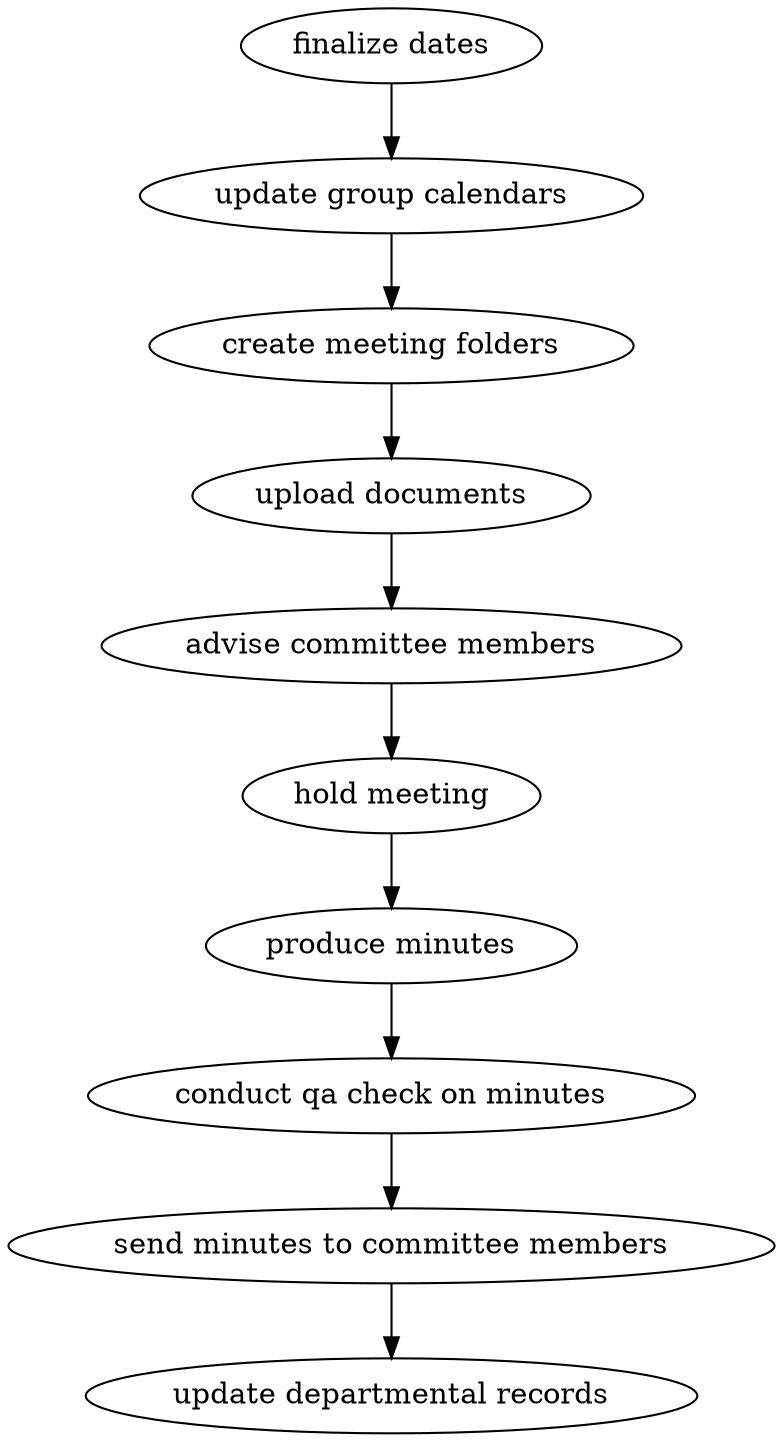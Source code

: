 strict digraph "doc-9.4" {
	graph [name="doc-9.4"];
	"finalize dates"	[attrs="{'type': 'Activity', 'label': 'finalize dates'}"];
	"update group calendars"	[attrs="{'type': 'Activity', 'label': 'update group calendars'}"];
	"finalize dates" -> "update group calendars"	[attrs="{'type': 'flow', 'label': 'flow'}"];
	"create meeting folders"	[attrs="{'type': 'Activity', 'label': 'create meeting folders'}"];
	"update group calendars" -> "create meeting folders"	[attrs="{'type': 'flow', 'label': 'flow'}"];
	"upload documents"	[attrs="{'type': 'Activity', 'label': 'upload documents'}"];
	"create meeting folders" -> "upload documents"	[attrs="{'type': 'flow', 'label': 'flow'}"];
	"advise committee members"	[attrs="{'type': 'Activity', 'label': 'advise committee members'}"];
	"upload documents" -> "advise committee members"	[attrs="{'type': 'flow', 'label': 'flow'}"];
	"hold meeting"	[attrs="{'type': 'Activity', 'label': 'hold meeting'}"];
	"advise committee members" -> "hold meeting"	[attrs="{'type': 'flow', 'label': 'flow'}"];
	"produce minutes"	[attrs="{'type': 'Activity', 'label': 'produce minutes'}"];
	"hold meeting" -> "produce minutes"	[attrs="{'type': 'flow', 'label': 'flow'}"];
	"conduct qa check on minutes"	[attrs="{'type': 'Activity', 'label': 'conduct qa check on minutes'}"];
	"produce minutes" -> "conduct qa check on minutes"	[attrs="{'type': 'flow', 'label': 'flow'}"];
	"send minutes to committee members"	[attrs="{'type': 'Activity', 'label': 'send minutes to committee members'}"];
	"conduct qa check on minutes" -> "send minutes to committee members"	[attrs="{'type': 'flow', 'label': 'flow'}"];
	"update departmental records"	[attrs="{'type': 'Activity', 'label': 'update departmental records'}"];
	"send minutes to committee members" -> "update departmental records"	[attrs="{'type': 'flow', 'label': 'flow'}"];
}
